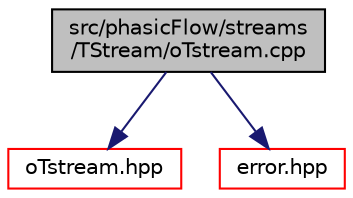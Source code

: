 digraph "src/phasicFlow/streams/TStream/oTstream.cpp"
{
 // LATEX_PDF_SIZE
  edge [fontname="Helvetica",fontsize="10",labelfontname="Helvetica",labelfontsize="10"];
  node [fontname="Helvetica",fontsize="10",shape=record];
  Node1 [label="src/phasicFlow/streams\l/TStream/oTstream.cpp",height=0.2,width=0.4,color="black", fillcolor="grey75", style="filled", fontcolor="black",tooltip=" "];
  Node1 -> Node2 [color="midnightblue",fontsize="10",style="solid",fontname="Helvetica"];
  Node2 [label="oTstream.hpp",height=0.2,width=0.4,color="red", fillcolor="white", style="filled",URL="$oTstream_8hpp.html",tooltip=" "];
  Node1 -> Node27 [color="midnightblue",fontsize="10",style="solid",fontname="Helvetica"];
  Node27 [label="error.hpp",height=0.2,width=0.4,color="red", fillcolor="white", style="filled",URL="$error_8hpp.html",tooltip=" "];
}
